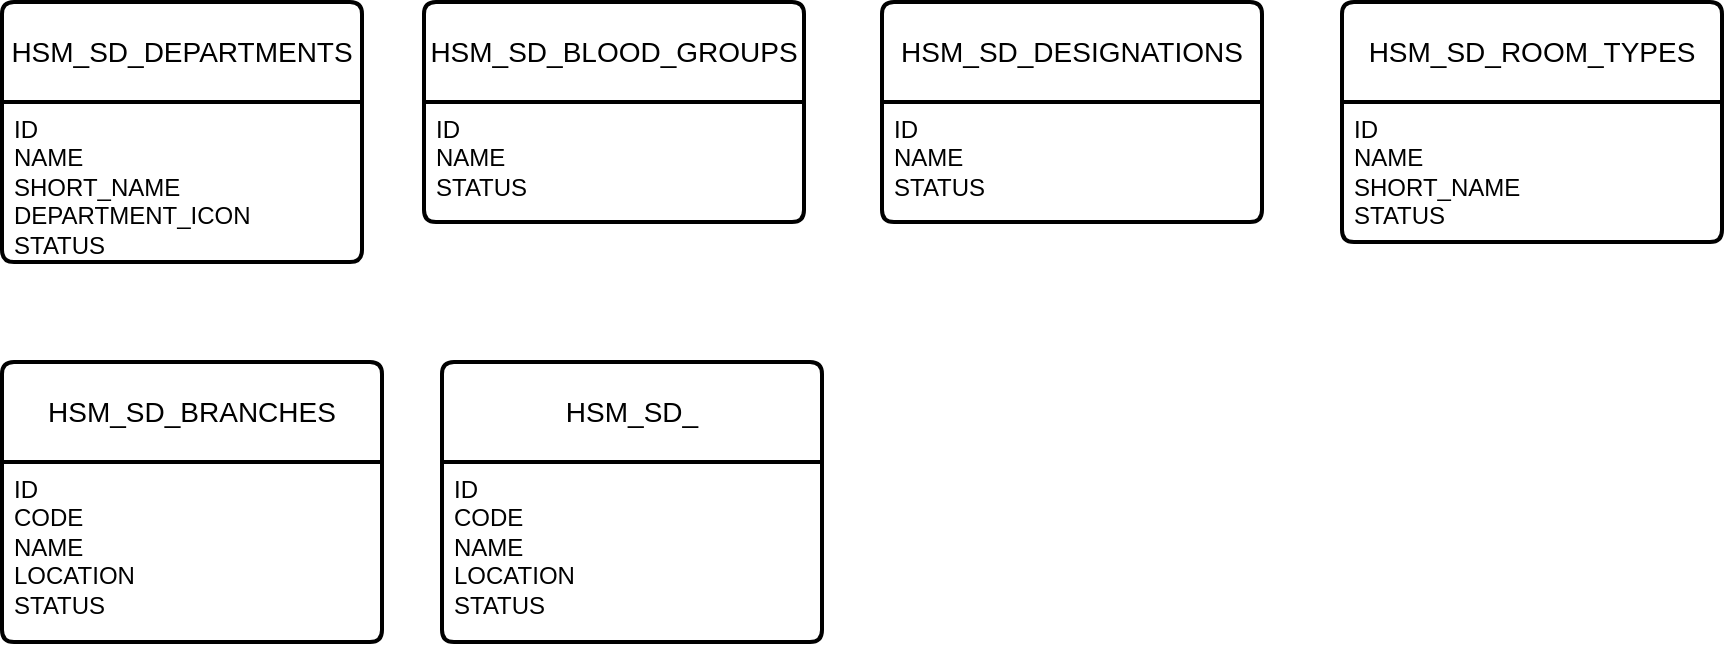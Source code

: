 <mxfile version="21.7.5" type="device">
  <diagram name="Page-1" id="WirfSdKMwHIBQMpA1WTf">
    <mxGraphModel dx="1727" dy="1010" grid="1" gridSize="10" guides="1" tooltips="1" connect="1" arrows="1" fold="1" page="1" pageScale="1" pageWidth="4681" pageHeight="3300" background="none" math="0" shadow="0">
      <root>
        <mxCell id="0" />
        <mxCell id="1" parent="0" />
        <mxCell id="9XKF0GM-w9WCjBuBjqWl-1" value="HSM_SD_DEPARTMENTS" style="swimlane;childLayout=stackLayout;horizontal=1;startSize=50;horizontalStack=0;rounded=1;fontSize=14;fontStyle=0;strokeWidth=2;resizeParent=0;resizeLast=1;shadow=0;dashed=0;align=center;arcSize=4;whiteSpace=wrap;html=1;" parent="1" vertex="1">
          <mxGeometry x="140" y="120" width="180" height="130" as="geometry" />
        </mxCell>
        <mxCell id="9XKF0GM-w9WCjBuBjqWl-2" value="ID&lt;br&gt;NAME&lt;br&gt;SHORT_NAME&lt;br&gt;DEPARTMENT_ICON&lt;br&gt;STATUS" style="align=left;strokeColor=none;fillColor=none;spacingLeft=4;fontSize=12;verticalAlign=top;resizable=0;rotatable=0;part=1;html=1;" parent="9XKF0GM-w9WCjBuBjqWl-1" vertex="1">
          <mxGeometry y="50" width="180" height="80" as="geometry" />
        </mxCell>
        <mxCell id="9XKF0GM-w9WCjBuBjqWl-3" value="HSM_SD_BLOOD_GROUPS" style="swimlane;childLayout=stackLayout;horizontal=1;startSize=50;horizontalStack=0;rounded=1;fontSize=14;fontStyle=0;strokeWidth=2;resizeParent=0;resizeLast=1;shadow=0;dashed=0;align=center;arcSize=4;whiteSpace=wrap;html=1;" parent="1" vertex="1">
          <mxGeometry x="351" y="120" width="190" height="110" as="geometry" />
        </mxCell>
        <mxCell id="9XKF0GM-w9WCjBuBjqWl-4" value="ID&lt;br&gt;NAME&lt;br&gt;STATUS" style="align=left;strokeColor=none;fillColor=none;spacingLeft=4;fontSize=12;verticalAlign=top;resizable=0;rotatable=0;part=1;html=1;" parent="9XKF0GM-w9WCjBuBjqWl-3" vertex="1">
          <mxGeometry y="50" width="190" height="60" as="geometry" />
        </mxCell>
        <mxCell id="9XKF0GM-w9WCjBuBjqWl-5" value="HSM_SD_DESIGNATIONS" style="swimlane;childLayout=stackLayout;horizontal=1;startSize=50;horizontalStack=0;rounded=1;fontSize=14;fontStyle=0;strokeWidth=2;resizeParent=0;resizeLast=1;shadow=0;dashed=0;align=center;arcSize=4;whiteSpace=wrap;html=1;" parent="1" vertex="1">
          <mxGeometry x="580" y="120" width="190" height="110" as="geometry" />
        </mxCell>
        <mxCell id="9XKF0GM-w9WCjBuBjqWl-6" value="ID&lt;br&gt;NAME&lt;br&gt;STATUS" style="align=left;strokeColor=none;fillColor=none;spacingLeft=4;fontSize=12;verticalAlign=top;resizable=0;rotatable=0;part=1;html=1;" parent="9XKF0GM-w9WCjBuBjqWl-5" vertex="1">
          <mxGeometry y="50" width="190" height="60" as="geometry" />
        </mxCell>
        <mxCell id="08kGy8C91BimhT3kLR0z-1" value="HSM_SD_BRANCHES" style="swimlane;childLayout=stackLayout;horizontal=1;startSize=50;horizontalStack=0;rounded=1;fontSize=14;fontStyle=0;strokeWidth=2;resizeParent=0;resizeLast=1;shadow=0;dashed=0;align=center;arcSize=4;whiteSpace=wrap;html=1;" vertex="1" parent="1">
          <mxGeometry x="140" y="300" width="190" height="140" as="geometry" />
        </mxCell>
        <mxCell id="08kGy8C91BimhT3kLR0z-2" value="ID&lt;br&gt;CODE&lt;br&gt;NAME&lt;br&gt;LOCATION&lt;br&gt;STATUS&lt;br&gt;" style="align=left;strokeColor=none;fillColor=none;spacingLeft=4;fontSize=12;verticalAlign=top;resizable=0;rotatable=0;part=1;html=1;" vertex="1" parent="08kGy8C91BimhT3kLR0z-1">
          <mxGeometry y="50" width="190" height="90" as="geometry" />
        </mxCell>
        <mxCell id="08kGy8C91BimhT3kLR0z-3" value="HSM_SD_" style="swimlane;childLayout=stackLayout;horizontal=1;startSize=50;horizontalStack=0;rounded=1;fontSize=14;fontStyle=0;strokeWidth=2;resizeParent=0;resizeLast=1;shadow=0;dashed=0;align=center;arcSize=4;whiteSpace=wrap;html=1;" vertex="1" parent="1">
          <mxGeometry x="360" y="300" width="190" height="140" as="geometry" />
        </mxCell>
        <mxCell id="08kGy8C91BimhT3kLR0z-4" value="ID&lt;br&gt;CODE&lt;br&gt;NAME&lt;br&gt;LOCATION&lt;br&gt;STATUS&lt;br&gt;" style="align=left;strokeColor=none;fillColor=none;spacingLeft=4;fontSize=12;verticalAlign=top;resizable=0;rotatable=0;part=1;html=1;" vertex="1" parent="08kGy8C91BimhT3kLR0z-3">
          <mxGeometry y="50" width="190" height="90" as="geometry" />
        </mxCell>
        <mxCell id="08kGy8C91BimhT3kLR0z-5" value="HSM_SD_ROOM_TYPES" style="swimlane;childLayout=stackLayout;horizontal=1;startSize=50;horizontalStack=0;rounded=1;fontSize=14;fontStyle=0;strokeWidth=2;resizeParent=0;resizeLast=1;shadow=0;dashed=0;align=center;arcSize=4;whiteSpace=wrap;html=1;" vertex="1" parent="1">
          <mxGeometry x="810" y="120" width="190" height="120" as="geometry" />
        </mxCell>
        <mxCell id="08kGy8C91BimhT3kLR0z-6" value="ID&lt;br&gt;NAME&lt;br&gt;SHORT_NAME&lt;br&gt;STATUS" style="align=left;strokeColor=none;fillColor=none;spacingLeft=4;fontSize=12;verticalAlign=top;resizable=0;rotatable=0;part=1;html=1;" vertex="1" parent="08kGy8C91BimhT3kLR0z-5">
          <mxGeometry y="50" width="190" height="70" as="geometry" />
        </mxCell>
      </root>
    </mxGraphModel>
  </diagram>
</mxfile>
